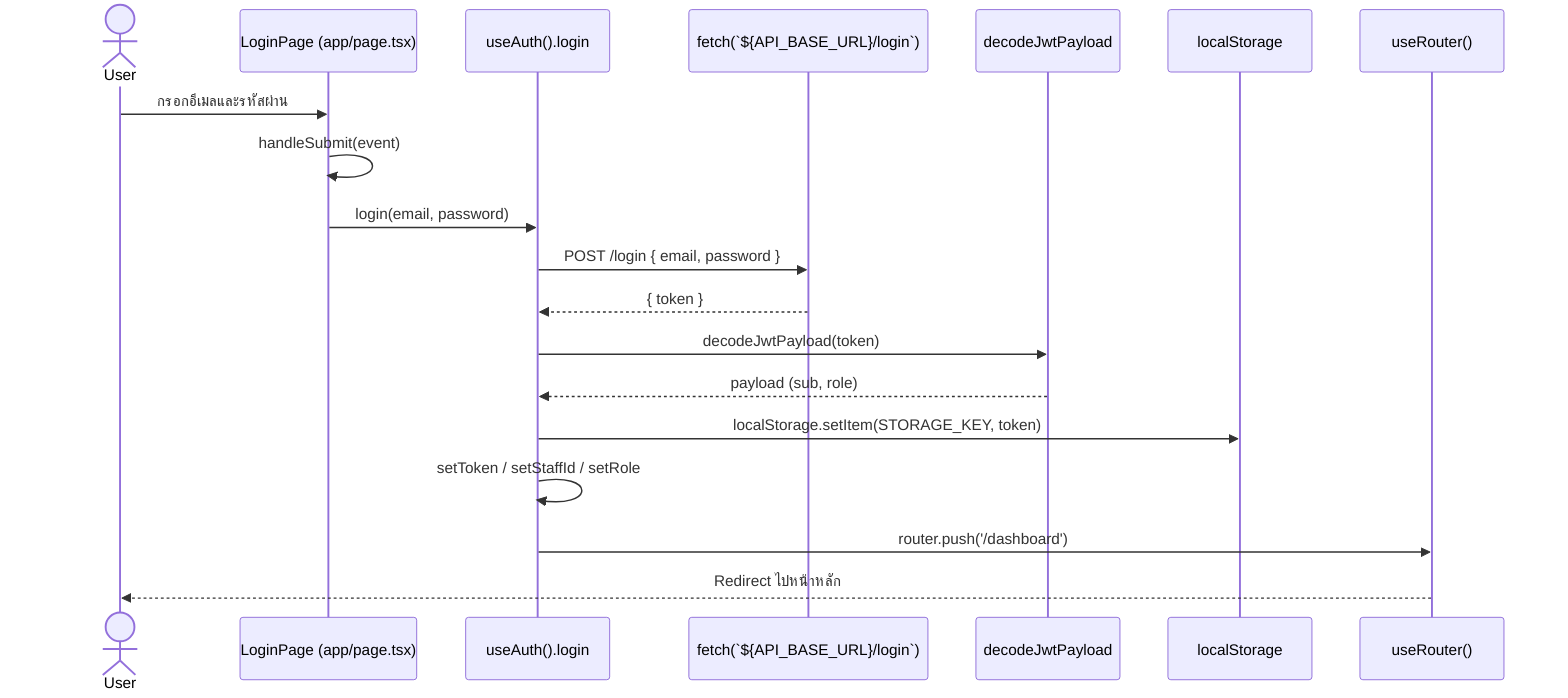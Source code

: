 sequenceDiagram
    actor User
    participant LoginPage as LoginPage (app/page.tsx)
    participant AuthContext as useAuth().login
    participant Http as fetch(`${API_BASE_URL}/login`)
    participant Jwt as decodeJwtPayload
    participant Storage as localStorage
    participant Router as useRouter()

    User->>LoginPage: กรอกอีเมลและรหัสผ่าน
    LoginPage->>LoginPage: handleSubmit(event)
    LoginPage->>AuthContext: login(email, password)
    AuthContext->>Http: POST /login { email, password }
    Http-->>AuthContext: { token }
    AuthContext->>Jwt: decodeJwtPayload(token)
    Jwt-->>AuthContext: payload (sub, role)
    AuthContext->>Storage: localStorage.setItem(STORAGE_KEY, token)
    AuthContext->>AuthContext: setToken / setStaffId / setRole
    AuthContext->>Router: router.push('/dashboard')
    Router-->>User: Redirect ไปหน้าหลัก